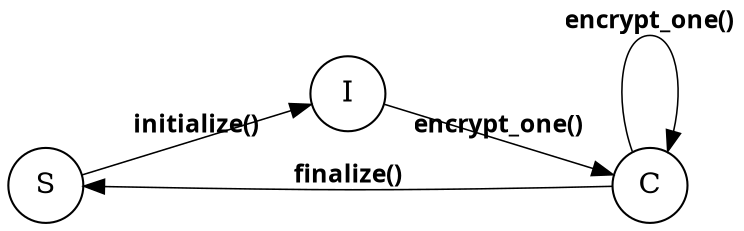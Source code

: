 digraph "IND-CPA" {
rankdir=LR;
ranksep=1.5;
nodesep=0.75;
node [shape=circle];
edge [penwidth=0.75, labelfloat=true, fontname="Anonymous Pro Bold", fontsize=12];
S -> I [label="initialize()"];
I -> C [label="encrypt_one()"];
C -> C [label="encrypt_one()"];
C -> S [label="finalize()"];
}
